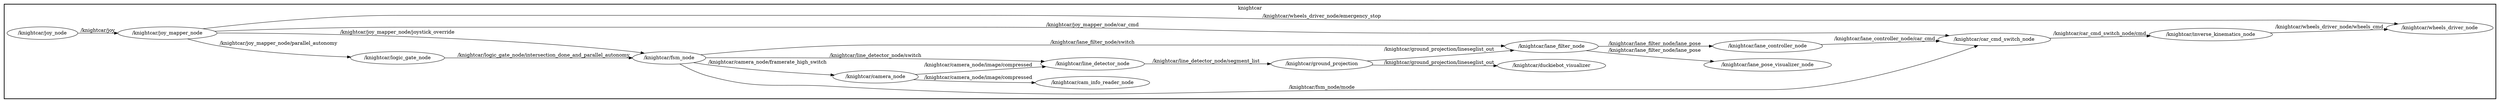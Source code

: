 digraph graphname {
	graph [bb="0,0,5625.1,287",
		compound=True,
		rank=same,
		rankdir=LR,
		ranksep=0.2
	];
	node [label="\N"];
	subgraph cluster_knightcar {
		graph [bb="8,8,5617.1,279",
			compound=True,
			label=knightcar,
			lheight=0.21,
			lp="2812.6,267.5",
			lwidth=0.72,
			rank=same,
			rankdir=LR,
			ranksep=0.2,
			style=bold
		];
		n___knightcar__camera_node		 [URL=__knightcar__camera_node,
			height=0.5,
			label="/knightcar/camera_node",
			pos="1975.1,116",
			shape=ellipse,
			tooltip="/knightcar/camera_node",
			width=2.672];
		n___knightcar__cam_info_reader_node		 [URL=__knightcar__cam_info_reader_node,
			height=0.5,
			label="/knightcar/cam_info_reader_node",
			pos="2460,108",
			shape=ellipse,
			tooltip="/knightcar/cam_info_reader_node",
			width=3.6108];
		n___knightcar__camera_node -> n___knightcar__cam_info_reader_node		 [URL=topic_3A__knightcar__camera_node__image__compressed,
			label="/knightcar/camera_node/image/compressed",
			lp="2203.1,122.5",
			penwidth=1,
			pos="e,2330.6,110.13 2070.9,114.43 2142,113.25 2240.5,111.62 2320.4,110.3"];
		n___knightcar__line_detector_node		 [URL=__knightcar__line_detector_node,
			height=0.5,
			label="/knightcar/line_detector_node",
			pos="2460,54",
			shape=ellipse,
			tooltip="/knightcar/line_detector_node",
			width=3.2317];
		n___knightcar__camera_node -> n___knightcar__line_detector_node		 [URL=topic_3A__knightcar__camera_node__image__compressed,
			label="/knightcar/camera_node/image/compressed",
			lp="2203.1,99.5",
			penwidth=1,
			pos="e,2353.5,61.355 2034.1,101.78 2050.2,98.2 2067.7,94.629 2084.1,92 2170.4,78.075 2268.9,68.33 2343.2,62.197"];
		n___knightcar__lane_filter_node		 [URL=__knightcar__lane_filter_node,
			height=0.5,
			label="/knightcar/lane_filter_node",
			pos="3482.2,148",
			shape=ellipse,
			tooltip="/knightcar/lane_filter_node",
			width=2.9608];
		n___knightcar__lane_pose_visualizer_node		 [URL=__knightcar__lane_pose_visualizer_node,
			height=0.5,
			label="/knightcar/lane_pose_visualizer_node",
			pos="3969,105",
			shape=ellipse,
			tooltip="/knightcar/lane_pose_visualizer_node",
			width=3.9899];
		n___knightcar__lane_filter_node -> n___knightcar__lane_pose_visualizer_node		 [URL=topic_3A__knightcar__lane_filter_node__lane_pose,
			label="/knightcar/lane_filter_node/lane_pose",
			lp="3714.9,138.5",
			penwidth=1,
			pos="e,3838.7,112.65 3564.8,136.54 3580.6,134.53 3597,132.58 3612.4,131 3683.6,123.72 3763,117.72 3828.7,113.32"];
		n___knightcar__lane_controller_node		 [URL=__knightcar__lane_controller_node,
			height=0.5,
			label="/knightcar/lane_controller_node",
			pos="3969,159",
			shape=ellipse,
			tooltip="/knightcar/lane_controller_node",
			width=3.4303];
		n___knightcar__lane_filter_node -> n___knightcar__lane_controller_node		 [URL=topic_3A__knightcar__lane_filter_node__lane_pose,
			label="/knightcar/lane_filter_node/lane_pose",
			lp="3714.9,162.5",
			penwidth=1,
			pos="e,3846.7,156.25 3588.1,150.38 3660.9,152.03 3758.3,154.24 3836.3,156.01"];
		n___knightcar__fsm_node		 [URL=__knightcar__fsm_node,
			height=0.5,
			label="/knightcar/fsm_node",
			pos="1513.2,118",
			shape=ellipse,
			tooltip="/knightcar/fsm_node",
			width=2.329];
		n___knightcar__fsm_node -> n___knightcar__camera_node		 [URL=topic_3A__knightcar__camera_node__framerate_high_switch,
			label="/knightcar/camera_node/framerate_high_switch",
			lp="1735.6,125.5",
			penwidth=1,
			pos="e,1878.6,116.42 1597.2,117.64 1673.2,117.31 1786,116.82 1868.4,116.46"];
		n___knightcar__fsm_node -> n___knightcar__lane_filter_node		 [URL=topic_3A__knightcar__lane_filter_node__switch,
			label="/knightcar/lane_filter_node/switch",
			lp="2460,169.5",
			penwidth=1,
			pos="e,3379.7,152.96 1571.2,131.17 1582.4,133.4 1594,135.48 1605.1,137 1767.9,159.44 1809.7,162 1974.1,162 1974.1,162 1974.1,162 2973,162 3141.5,162 3183.6,159.69 3352,154 3357.8,153.81 3363.7,153.59 3369.6,153.36"];
		n___knightcar__fsm_node -> n___knightcar__line_detector_node		 [URL=topic_3A__knightcar__line_detector_node__switch,
			label="/knightcar/line_detector_node/switch",
			lp="1975.1,81.5",
			penwidth=1,
			pos="e,2343.6,54.032 1583.7,108.25 1656.1,98.387 1772.8,83.313 1874.1,74 2032,59.469 2214.8,55.222 2333.4,54.121"];
		n___knightcar__car_cmd_switch_node		 [URL=__knightcar__car_cmd_switch_node,
			height=0.5,
			label="/knightcar/car_cmd_switch_node",
			pos="4481.7,171",
			shape=ellipse,
			tooltip="/knightcar/car_cmd_switch_node",
			width=3.5566];
		n___knightcar__fsm_node -> n___knightcar__car_cmd_switch_node		 [URL=topic_3A__knightcar__fsm_node__mode,
			label="/knightcar/fsm_node/mode",
			lp="2972,41.5",
			penwidth=1,
			pos="e,4443.5,153.79 1540.9,100.85 1558.4,90.525 1582.2,78.212 1605.1,72 1916.6,-12.668 2007.4,37.005 2330.1,27 2445.5,23.419 2474.5,26.369 2590,27 2874.7,28.556 2945.8,34 3230.5,34 3230.5,34 3230.5,34 3970,34 4146.5,34 4345.9,111.26 4434.3,149.74"];
		n___knightcar__joy_mapper_node		 [URL=__knightcar__joy_mapper_node,
			height=0.5,
			label="/knightcar/joy_mapper_node",
			pos="382.93,200",
			shape=ellipse,
			tooltip="/knightcar/joy_mapper_node",
			width=3.1233];
		n___knightcar__joy_mapper_node -> n___knightcar__fsm_node		 [URL=topic_3A__knightcar__joy_mapper_node__joystick_override,
			label="/knightcar/joy_mapper_node/joystick_override",
			lp="902.37,139.5",
			penwidth=1,
			pos="e,1430.1,115.46 449.48,185.4 526.72,168.95 659.13,143.05 774.37,132 1005.8,109.8 1279.9,112.04 1419.8,115.22"];
		n___knightcar__logic_gate_node		 [URL=__knightcar__logic_gate_node,
			height=0.5,
			label="/knightcar/logic_gate_node",
			pos="902.37,174",
			shape=ellipse,
			tooltip="/knightcar/logic_gate_node",
			width=2.9608];
		n___knightcar__joy_mapper_node -> n___knightcar__logic_gate_node		 [URL=topic_3A__knightcar__joy_mapper_node__parallel_autonomy,
			label="/knightcar/joy_mapper_node/parallel_autonomy",
			lp="634.87,200.5",
			penwidth=1,
			pos="e,799.1,178.58 488.79,193.79 493.72,193.52 498.59,193.25 503.37,193 599.75,187.88 709.3,182.69 789.04,179.04"];
		n___knightcar__wheels_driver_node		 [URL=__knightcar__wheels_driver_node,
			height=0.5,
			label="/knightcar/wheels_driver_node",
			pos="5488.9,215",
			shape=ellipse,
			tooltip="/knightcar/wheels_driver_node",
			width=3.34];
		n___knightcar__joy_mapper_node -> n___knightcar__wheels_driver_node		 [URL=topic_3A__knightcar__wheels_driver_node__emergency_stop,
			label="/knightcar/wheels_driver_node/emergency_stop",
			lp="2972,244.5",
			penwidth=1,
			pos="e,5388.9,225.09 466.16,212.1 568.06,226.03 747.12,247 901.37,247 901.37,247 901.37,247 2204.1,247 2660.3,247 2774.3,233 3230.5,233 3230.5,233 3230.5,233 4974.2,233 5146,233 5189.1,236.4 5360.6,227 5366.5,226.68 5372.6,226.29 5378.7,225.86"];
		n___knightcar__joy_mapper_node -> n___knightcar__car_cmd_switch_node		 [URL=topic_3A__knightcar__joy_mapper_node__car_cmd,
			label="/knightcar/joy_mapper_node/car_cmd",
			lp="2460,219.5",
			penwidth=1,
			pos="e,4384.2,182.72 486.2,207.22 492.01,207.51 497.76,207.78 503.37,208 680.13,215.02 724.46,213 901.37,213 901.37,213 901.37,213 2204.1,213 2660.3,213 2774.3,196 3230.5,196 3230.5,196 3230.5,196 3970,196 4137.1,196 4179.1,197.45 4345.7,186 4354.9,185.36 4364.5,184.57 4374.2,183.68"];
		n___knightcar__ground_projection		 [URL=__knightcar__ground_projection,
			height=0.5,
			label="/knightcar/ground_projection",
			pos="2972,90",
			shape=ellipse,
			tooltip="/knightcar/ground_projection",
			width=3.1594];
		n___knightcar__ground_projection -> n___knightcar__lane_filter_node		 [URL=topic_3A__knightcar__ground_projection__lineseglist_out,
			label="/knightcar/ground_projection/lineseglist_out",
			lp="3231.5,142.5",
			penwidth=1,
			pos="e,3389.1,139.12 3057.3,102.03 3075,104.44 3093.6,106.89 3111,109 3201.4,119.98 3304.4,130.68 3378.8,138.09"];
		n___knightcar__duckiebot_visualizer		 [URL=__knightcar__duckiebot_visualizer,
			height=0.5,
			label="/knightcar/duckiebot_visualizer",
			pos="3482.2,90",
			shape=ellipse,
			tooltip="/knightcar/duckiebot_visualizer",
			width=3.3941];
		n___knightcar__ground_projection -> n___knightcar__duckiebot_visualizer		 [URL=topic_3A__knightcar__ground_projection__lineseglist_out,
			label="/knightcar/ground_projection/lineseglist_out",
			lp="3231.5,97.5",
			penwidth=1,
			pos="e,3359.9,90 3085.8,90 3163.8,90 3267.7,90 3349.5,90"];
		n___knightcar__logic_gate_node -> n___knightcar__fsm_node		 [URL=topic_3A__knightcar__logic_gate_node__intersection_done_and_parallel_autonomy,
			label="/knightcar/logic_gate_node/intersection_done_and_parallel_autonomy",
			lp="1229.9,167.5",
			penwidth=1,
			pos="e,1435.9,125.01 996.5,165.43 1113.4,154.68 1312.3,136.39 1425.9,125.94"];
		n___knightcar__joy_node		 [URL=__knightcar__joy_node,
			height=0.5,
			label="/knightcar/joy_node",
			pos="97.243,200",
			shape=ellipse,
			tooltip="/knightcar/joy_node",
			width=2.2567];
		n___knightcar__joy_node -> n___knightcar__joy_mapper_node		 [URL=topic_3A__knightcar__joy,
			label="/knightcar/joy",
			lp="224.49,207.5",
			penwidth=1,
			pos="e,270.48,200 178.78,200 204.16,200 232.79,200 260.37,200"];
		n___knightcar__line_detector_node -> n___knightcar__ground_projection		 [URL=topic_3A__knightcar__line_detector_node__segment_list,
			label="/knightcar/line_detector_node/segment_list",
			lp="2715.5,87.5",
			penwidth=1,
			pos="e,2867.9,82.717 2566.1,61.416 2651.1,67.415 2770.5,75.847 2857.7,81.998"];
		n___knightcar__inverse_kinematics_node		 [URL=__knightcar__inverse_kinematics_node,
			height=0.5,
			label="/knightcar/inverse_kinematics_node",
			pos="4973.2,189",
			shape=ellipse,
			tooltip="/knightcar/inverse_kinematics_node",
			width=3.8455];
		n___knightcar__car_cmd_switch_node -> n___knightcar__inverse_kinematics_node		 [URL=topic_3A__knightcar__car_cmd_switch_node__cmd,
			label="/knightcar/car_cmd_switch_node/cmd",
			lp="4722.3,190.5",
			penwidth=1,
			pos="e,4839.5,184.12 4605.9,175.53 4673.8,178.03 4758.4,181.14 4829.2,183.74"];
		n___knightcar__lane_controller_node -> n___knightcar__car_cmd_switch_node		 [URL=topic_3A__knightcar__lane_controller_node__car_cmd,
			label="/knightcar/lane_controller_node/car_cmd",
			lp="4233.2,174.5",
			penwidth=1,
			pos="e,4355.2,168.05 4091.1,161.84 4167.4,163.64 4266.2,165.96 4345.2,167.82"];
		n___knightcar__inverse_kinematics_node -> n___knightcar__wheels_driver_node		 [URL=topic_3A__knightcar__wheels_driver_node__wheels_cmd,
			label="/knightcar/wheels_driver_node/wheels_cmd",
			lp="5240.1,215.5",
			penwidth=1,
			pos="e,5374.7,209.27 5102.5,195.49 5182.7,199.55 5285.5,204.76 5364.7,208.77"];
	}
}
